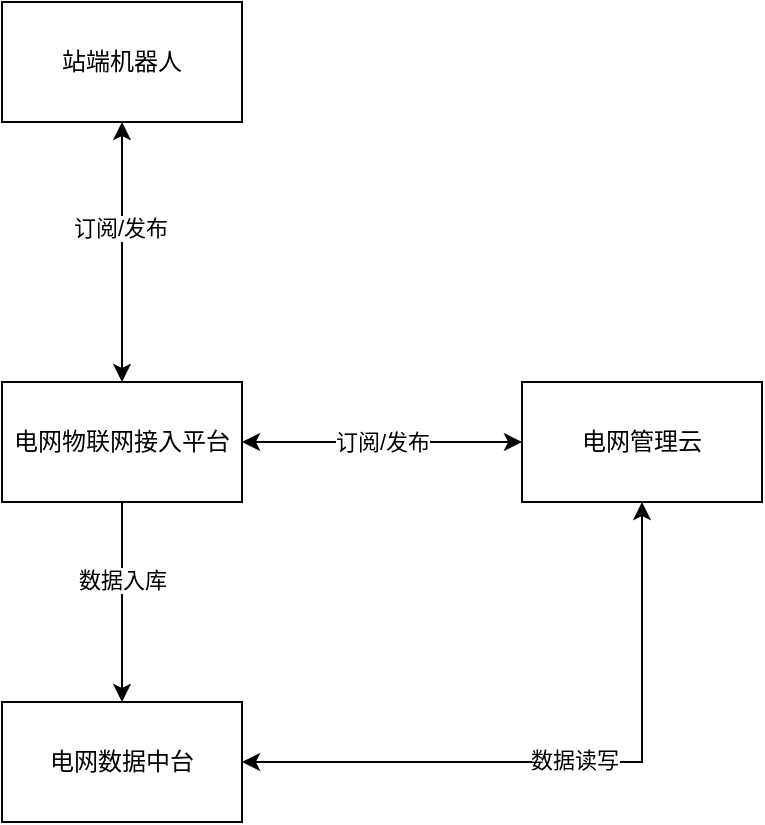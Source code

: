 <mxfile version="13.0.1" type="github">
  <diagram id="0OOSGcVvR7OFmxbcjkcZ" name="第 1 页">
    <mxGraphModel dx="932" dy="459" grid="1" gridSize="10" guides="1" tooltips="1" connect="1" arrows="1" fold="1" page="1" pageScale="1" pageWidth="700" pageHeight="1000" math="0" shadow="0">
      <root>
        <mxCell id="0" />
        <mxCell id="1" parent="0" />
        <mxCell id="sT_qIkrrZLsNHYPVyV0O-1" value="电网数据中台" style="rounded=0;whiteSpace=wrap;html=1;" vertex="1" parent="1">
          <mxGeometry x="120" y="380" width="120" height="60" as="geometry" />
        </mxCell>
        <mxCell id="sT_qIkrrZLsNHYPVyV0O-6" style="edgeStyle=orthogonalEdgeStyle;rounded=0;orthogonalLoop=1;jettySize=auto;html=1;exitX=0.5;exitY=1;exitDx=0;exitDy=0;entryX=0.5;entryY=0;entryDx=0;entryDy=0;" edge="1" parent="1" source="sT_qIkrrZLsNHYPVyV0O-2" target="sT_qIkrrZLsNHYPVyV0O-1">
          <mxGeometry relative="1" as="geometry" />
        </mxCell>
        <mxCell id="sT_qIkrrZLsNHYPVyV0O-8" value="数据入库" style="edgeLabel;html=1;align=center;verticalAlign=middle;resizable=0;points=[];" vertex="1" connectable="0" parent="sT_qIkrrZLsNHYPVyV0O-6">
          <mxGeometry x="-0.22" relative="1" as="geometry">
            <mxPoint as="offset" />
          </mxGeometry>
        </mxCell>
        <mxCell id="sT_qIkrrZLsNHYPVyV0O-2" value="电网物联网接入平台" style="rounded=0;whiteSpace=wrap;html=1;" vertex="1" parent="1">
          <mxGeometry x="120" y="220" width="120" height="60" as="geometry" />
        </mxCell>
        <mxCell id="sT_qIkrrZLsNHYPVyV0O-9" value="订阅/发布" style="edgeStyle=orthogonalEdgeStyle;rounded=0;orthogonalLoop=1;jettySize=auto;html=1;entryX=1;entryY=0.5;entryDx=0;entryDy=0;startArrow=classic;startFill=1;" edge="1" parent="1" source="sT_qIkrrZLsNHYPVyV0O-3" target="sT_qIkrrZLsNHYPVyV0O-2">
          <mxGeometry relative="1" as="geometry" />
        </mxCell>
        <mxCell id="sT_qIkrrZLsNHYPVyV0O-10" style="edgeStyle=orthogonalEdgeStyle;rounded=0;orthogonalLoop=1;jettySize=auto;html=1;exitX=0.5;exitY=1;exitDx=0;exitDy=0;entryX=1;entryY=0.5;entryDx=0;entryDy=0;startArrow=classic;startFill=1;" edge="1" parent="1" source="sT_qIkrrZLsNHYPVyV0O-3" target="sT_qIkrrZLsNHYPVyV0O-1">
          <mxGeometry relative="1" as="geometry" />
        </mxCell>
        <mxCell id="sT_qIkrrZLsNHYPVyV0O-11" value="数据读写" style="edgeLabel;html=1;align=center;verticalAlign=middle;resizable=0;points=[];" vertex="1" connectable="0" parent="sT_qIkrrZLsNHYPVyV0O-10">
          <mxGeometry x="-0.218" y="-34" relative="1" as="geometry">
            <mxPoint as="offset" />
          </mxGeometry>
        </mxCell>
        <mxCell id="sT_qIkrrZLsNHYPVyV0O-3" value="电网管理云" style="rounded=0;whiteSpace=wrap;html=1;" vertex="1" parent="1">
          <mxGeometry x="380" y="220" width="120" height="60" as="geometry" />
        </mxCell>
        <mxCell id="sT_qIkrrZLsNHYPVyV0O-5" style="edgeStyle=orthogonalEdgeStyle;rounded=0;orthogonalLoop=1;jettySize=auto;html=1;exitX=0.5;exitY=1;exitDx=0;exitDy=0;startArrow=classic;startFill=1;" edge="1" parent="1" source="sT_qIkrrZLsNHYPVyV0O-4" target="sT_qIkrrZLsNHYPVyV0O-2">
          <mxGeometry relative="1" as="geometry" />
        </mxCell>
        <mxCell id="sT_qIkrrZLsNHYPVyV0O-7" value="订阅/发布" style="edgeLabel;html=1;align=center;verticalAlign=middle;resizable=0;points=[];" vertex="1" connectable="0" parent="sT_qIkrrZLsNHYPVyV0O-5">
          <mxGeometry x="-0.185" y="-1" relative="1" as="geometry">
            <mxPoint as="offset" />
          </mxGeometry>
        </mxCell>
        <mxCell id="sT_qIkrrZLsNHYPVyV0O-4" value="站端机器人" style="rounded=0;whiteSpace=wrap;html=1;" vertex="1" parent="1">
          <mxGeometry x="120" y="30" width="120" height="60" as="geometry" />
        </mxCell>
      </root>
    </mxGraphModel>
  </diagram>
</mxfile>
